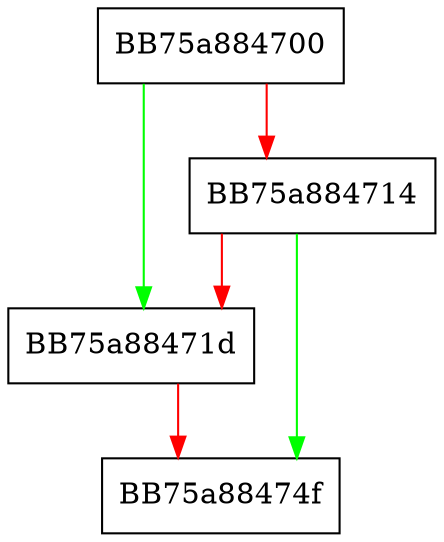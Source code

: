 digraph OnStartRundown {
  node [shape="box"];
  graph [splines=ortho];
  BB75a884700 -> BB75a88471d [color="green"];
  BB75a884700 -> BB75a884714 [color="red"];
  BB75a884714 -> BB75a88474f [color="green"];
  BB75a884714 -> BB75a88471d [color="red"];
  BB75a88471d -> BB75a88474f [color="red"];
}